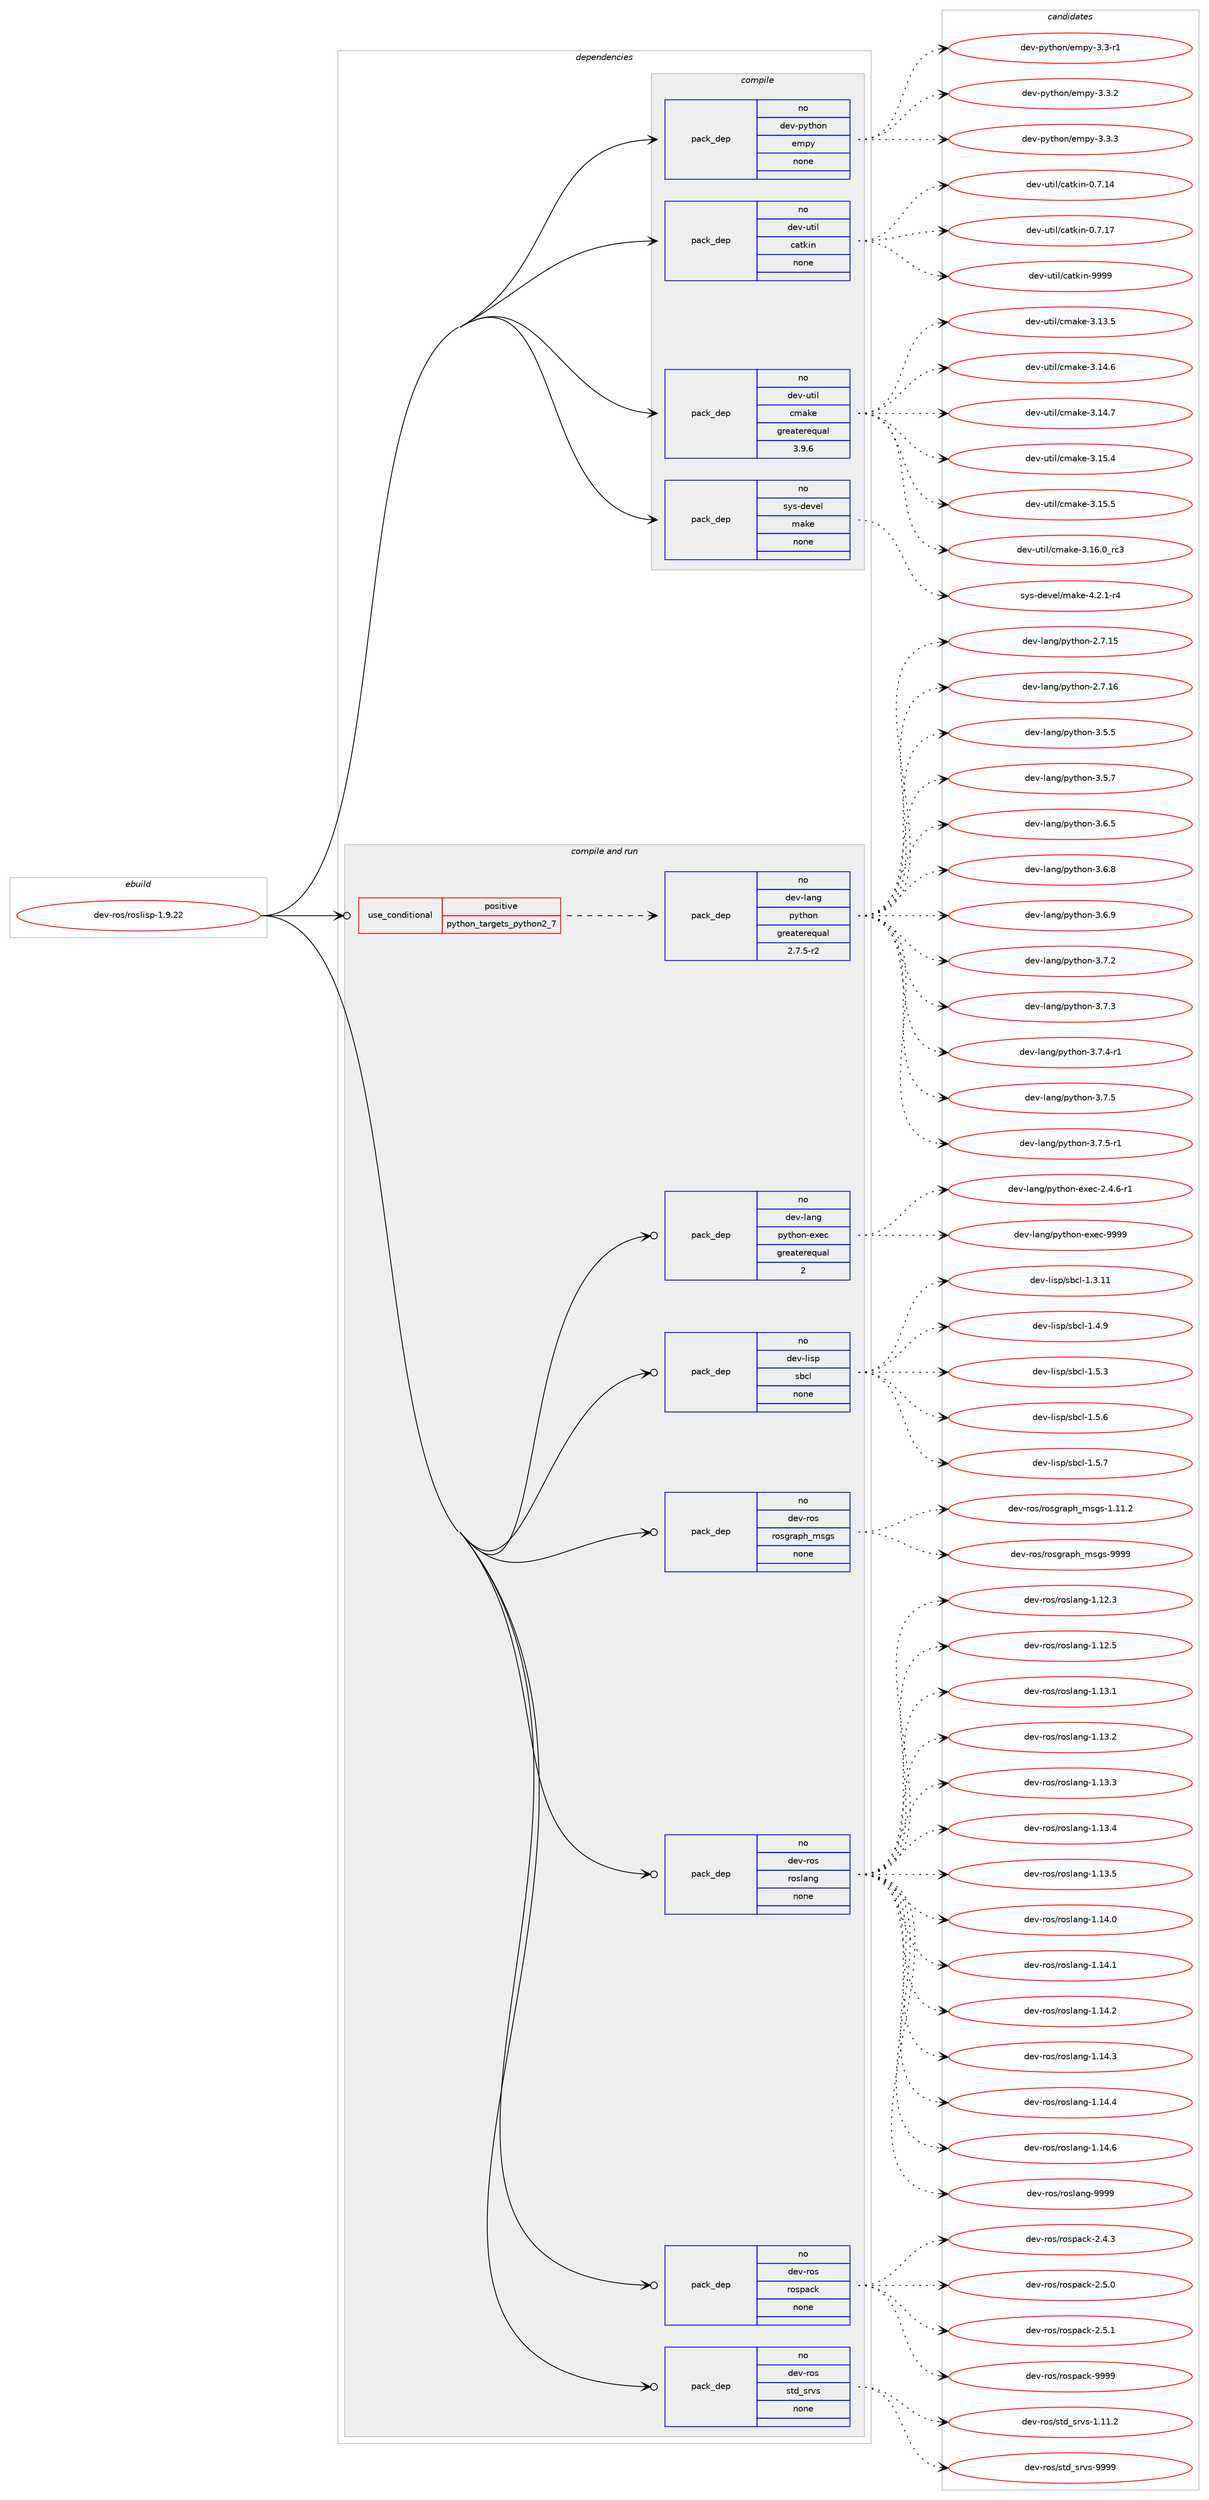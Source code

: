digraph prolog {

# *************
# Graph options
# *************

newrank=true;
concentrate=true;
compound=true;
graph [rankdir=LR,fontname=Helvetica,fontsize=10,ranksep=1.5];#, ranksep=2.5, nodesep=0.2];
edge  [arrowhead=vee];
node  [fontname=Helvetica,fontsize=10];

# **********
# The ebuild
# **********

subgraph cluster_leftcol {
color=gray;
rank=same;
label=<<i>ebuild</i>>;
id [label="dev-ros/roslisp-1.9.22", color=red, width=4, href="../dev-ros/roslisp-1.9.22.svg"];
}

# ****************
# The dependencies
# ****************

subgraph cluster_midcol {
color=gray;
label=<<i>dependencies</i>>;
subgraph cluster_compile {
fillcolor="#eeeeee";
style=filled;
label=<<i>compile</i>>;
subgraph pack495295 {
dependency661937 [label=<<TABLE BORDER="0" CELLBORDER="1" CELLSPACING="0" CELLPADDING="4" WIDTH="220"><TR><TD ROWSPAN="6" CELLPADDING="30">pack_dep</TD></TR><TR><TD WIDTH="110">no</TD></TR><TR><TD>dev-python</TD></TR><TR><TD>empy</TD></TR><TR><TD>none</TD></TR><TR><TD></TD></TR></TABLE>>, shape=none, color=blue];
}
id:e -> dependency661937:w [weight=20,style="solid",arrowhead="vee"];
subgraph pack495296 {
dependency661938 [label=<<TABLE BORDER="0" CELLBORDER="1" CELLSPACING="0" CELLPADDING="4" WIDTH="220"><TR><TD ROWSPAN="6" CELLPADDING="30">pack_dep</TD></TR><TR><TD WIDTH="110">no</TD></TR><TR><TD>dev-util</TD></TR><TR><TD>catkin</TD></TR><TR><TD>none</TD></TR><TR><TD></TD></TR></TABLE>>, shape=none, color=blue];
}
id:e -> dependency661938:w [weight=20,style="solid",arrowhead="vee"];
subgraph pack495297 {
dependency661939 [label=<<TABLE BORDER="0" CELLBORDER="1" CELLSPACING="0" CELLPADDING="4" WIDTH="220"><TR><TD ROWSPAN="6" CELLPADDING="30">pack_dep</TD></TR><TR><TD WIDTH="110">no</TD></TR><TR><TD>dev-util</TD></TR><TR><TD>cmake</TD></TR><TR><TD>greaterequal</TD></TR><TR><TD>3.9.6</TD></TR></TABLE>>, shape=none, color=blue];
}
id:e -> dependency661939:w [weight=20,style="solid",arrowhead="vee"];
subgraph pack495298 {
dependency661940 [label=<<TABLE BORDER="0" CELLBORDER="1" CELLSPACING="0" CELLPADDING="4" WIDTH="220"><TR><TD ROWSPAN="6" CELLPADDING="30">pack_dep</TD></TR><TR><TD WIDTH="110">no</TD></TR><TR><TD>sys-devel</TD></TR><TR><TD>make</TD></TR><TR><TD>none</TD></TR><TR><TD></TD></TR></TABLE>>, shape=none, color=blue];
}
id:e -> dependency661940:w [weight=20,style="solid",arrowhead="vee"];
}
subgraph cluster_compileandrun {
fillcolor="#eeeeee";
style=filled;
label=<<i>compile and run</i>>;
subgraph cond154736 {
dependency661941 [label=<<TABLE BORDER="0" CELLBORDER="1" CELLSPACING="0" CELLPADDING="4"><TR><TD ROWSPAN="3" CELLPADDING="10">use_conditional</TD></TR><TR><TD>positive</TD></TR><TR><TD>python_targets_python2_7</TD></TR></TABLE>>, shape=none, color=red];
subgraph pack495299 {
dependency661942 [label=<<TABLE BORDER="0" CELLBORDER="1" CELLSPACING="0" CELLPADDING="4" WIDTH="220"><TR><TD ROWSPAN="6" CELLPADDING="30">pack_dep</TD></TR><TR><TD WIDTH="110">no</TD></TR><TR><TD>dev-lang</TD></TR><TR><TD>python</TD></TR><TR><TD>greaterequal</TD></TR><TR><TD>2.7.5-r2</TD></TR></TABLE>>, shape=none, color=blue];
}
dependency661941:e -> dependency661942:w [weight=20,style="dashed",arrowhead="vee"];
}
id:e -> dependency661941:w [weight=20,style="solid",arrowhead="odotvee"];
subgraph pack495300 {
dependency661943 [label=<<TABLE BORDER="0" CELLBORDER="1" CELLSPACING="0" CELLPADDING="4" WIDTH="220"><TR><TD ROWSPAN="6" CELLPADDING="30">pack_dep</TD></TR><TR><TD WIDTH="110">no</TD></TR><TR><TD>dev-lang</TD></TR><TR><TD>python-exec</TD></TR><TR><TD>greaterequal</TD></TR><TR><TD>2</TD></TR></TABLE>>, shape=none, color=blue];
}
id:e -> dependency661943:w [weight=20,style="solid",arrowhead="odotvee"];
subgraph pack495301 {
dependency661944 [label=<<TABLE BORDER="0" CELLBORDER="1" CELLSPACING="0" CELLPADDING="4" WIDTH="220"><TR><TD ROWSPAN="6" CELLPADDING="30">pack_dep</TD></TR><TR><TD WIDTH="110">no</TD></TR><TR><TD>dev-lisp</TD></TR><TR><TD>sbcl</TD></TR><TR><TD>none</TD></TR><TR><TD></TD></TR></TABLE>>, shape=none, color=blue];
}
id:e -> dependency661944:w [weight=20,style="solid",arrowhead="odotvee"];
subgraph pack495302 {
dependency661945 [label=<<TABLE BORDER="0" CELLBORDER="1" CELLSPACING="0" CELLPADDING="4" WIDTH="220"><TR><TD ROWSPAN="6" CELLPADDING="30">pack_dep</TD></TR><TR><TD WIDTH="110">no</TD></TR><TR><TD>dev-ros</TD></TR><TR><TD>rosgraph_msgs</TD></TR><TR><TD>none</TD></TR><TR><TD></TD></TR></TABLE>>, shape=none, color=blue];
}
id:e -> dependency661945:w [weight=20,style="solid",arrowhead="odotvee"];
subgraph pack495303 {
dependency661946 [label=<<TABLE BORDER="0" CELLBORDER="1" CELLSPACING="0" CELLPADDING="4" WIDTH="220"><TR><TD ROWSPAN="6" CELLPADDING="30">pack_dep</TD></TR><TR><TD WIDTH="110">no</TD></TR><TR><TD>dev-ros</TD></TR><TR><TD>roslang</TD></TR><TR><TD>none</TD></TR><TR><TD></TD></TR></TABLE>>, shape=none, color=blue];
}
id:e -> dependency661946:w [weight=20,style="solid",arrowhead="odotvee"];
subgraph pack495304 {
dependency661947 [label=<<TABLE BORDER="0" CELLBORDER="1" CELLSPACING="0" CELLPADDING="4" WIDTH="220"><TR><TD ROWSPAN="6" CELLPADDING="30">pack_dep</TD></TR><TR><TD WIDTH="110">no</TD></TR><TR><TD>dev-ros</TD></TR><TR><TD>rospack</TD></TR><TR><TD>none</TD></TR><TR><TD></TD></TR></TABLE>>, shape=none, color=blue];
}
id:e -> dependency661947:w [weight=20,style="solid",arrowhead="odotvee"];
subgraph pack495305 {
dependency661948 [label=<<TABLE BORDER="0" CELLBORDER="1" CELLSPACING="0" CELLPADDING="4" WIDTH="220"><TR><TD ROWSPAN="6" CELLPADDING="30">pack_dep</TD></TR><TR><TD WIDTH="110">no</TD></TR><TR><TD>dev-ros</TD></TR><TR><TD>std_srvs</TD></TR><TR><TD>none</TD></TR><TR><TD></TD></TR></TABLE>>, shape=none, color=blue];
}
id:e -> dependency661948:w [weight=20,style="solid",arrowhead="odotvee"];
}
subgraph cluster_run {
fillcolor="#eeeeee";
style=filled;
label=<<i>run</i>>;
}
}

# **************
# The candidates
# **************

subgraph cluster_choices {
rank=same;
color=gray;
label=<<i>candidates</i>>;

subgraph choice495295 {
color=black;
nodesep=1;
choice1001011184511212111610411111047101109112121455146514511449 [label="dev-python/empy-3.3-r1", color=red, width=4,href="../dev-python/empy-3.3-r1.svg"];
choice1001011184511212111610411111047101109112121455146514650 [label="dev-python/empy-3.3.2", color=red, width=4,href="../dev-python/empy-3.3.2.svg"];
choice1001011184511212111610411111047101109112121455146514651 [label="dev-python/empy-3.3.3", color=red, width=4,href="../dev-python/empy-3.3.3.svg"];
dependency661937:e -> choice1001011184511212111610411111047101109112121455146514511449:w [style=dotted,weight="100"];
dependency661937:e -> choice1001011184511212111610411111047101109112121455146514650:w [style=dotted,weight="100"];
dependency661937:e -> choice1001011184511212111610411111047101109112121455146514651:w [style=dotted,weight="100"];
}
subgraph choice495296 {
color=black;
nodesep=1;
choice1001011184511711610510847999711610710511045484655464952 [label="dev-util/catkin-0.7.14", color=red, width=4,href="../dev-util/catkin-0.7.14.svg"];
choice1001011184511711610510847999711610710511045484655464955 [label="dev-util/catkin-0.7.17", color=red, width=4,href="../dev-util/catkin-0.7.17.svg"];
choice100101118451171161051084799971161071051104557575757 [label="dev-util/catkin-9999", color=red, width=4,href="../dev-util/catkin-9999.svg"];
dependency661938:e -> choice1001011184511711610510847999711610710511045484655464952:w [style=dotted,weight="100"];
dependency661938:e -> choice1001011184511711610510847999711610710511045484655464955:w [style=dotted,weight="100"];
dependency661938:e -> choice100101118451171161051084799971161071051104557575757:w [style=dotted,weight="100"];
}
subgraph choice495297 {
color=black;
nodesep=1;
choice1001011184511711610510847991099710710145514649514653 [label="dev-util/cmake-3.13.5", color=red, width=4,href="../dev-util/cmake-3.13.5.svg"];
choice1001011184511711610510847991099710710145514649524654 [label="dev-util/cmake-3.14.6", color=red, width=4,href="../dev-util/cmake-3.14.6.svg"];
choice1001011184511711610510847991099710710145514649524655 [label="dev-util/cmake-3.14.7", color=red, width=4,href="../dev-util/cmake-3.14.7.svg"];
choice1001011184511711610510847991099710710145514649534652 [label="dev-util/cmake-3.15.4", color=red, width=4,href="../dev-util/cmake-3.15.4.svg"];
choice1001011184511711610510847991099710710145514649534653 [label="dev-util/cmake-3.15.5", color=red, width=4,href="../dev-util/cmake-3.15.5.svg"];
choice1001011184511711610510847991099710710145514649544648951149951 [label="dev-util/cmake-3.16.0_rc3", color=red, width=4,href="../dev-util/cmake-3.16.0_rc3.svg"];
dependency661939:e -> choice1001011184511711610510847991099710710145514649514653:w [style=dotted,weight="100"];
dependency661939:e -> choice1001011184511711610510847991099710710145514649524654:w [style=dotted,weight="100"];
dependency661939:e -> choice1001011184511711610510847991099710710145514649524655:w [style=dotted,weight="100"];
dependency661939:e -> choice1001011184511711610510847991099710710145514649534652:w [style=dotted,weight="100"];
dependency661939:e -> choice1001011184511711610510847991099710710145514649534653:w [style=dotted,weight="100"];
dependency661939:e -> choice1001011184511711610510847991099710710145514649544648951149951:w [style=dotted,weight="100"];
}
subgraph choice495298 {
color=black;
nodesep=1;
choice1151211154510010111810110847109971071014552465046494511452 [label="sys-devel/make-4.2.1-r4", color=red, width=4,href="../sys-devel/make-4.2.1-r4.svg"];
dependency661940:e -> choice1151211154510010111810110847109971071014552465046494511452:w [style=dotted,weight="100"];
}
subgraph choice495299 {
color=black;
nodesep=1;
choice10010111845108971101034711212111610411111045504655464953 [label="dev-lang/python-2.7.15", color=red, width=4,href="../dev-lang/python-2.7.15.svg"];
choice10010111845108971101034711212111610411111045504655464954 [label="dev-lang/python-2.7.16", color=red, width=4,href="../dev-lang/python-2.7.16.svg"];
choice100101118451089711010347112121116104111110455146534653 [label="dev-lang/python-3.5.5", color=red, width=4,href="../dev-lang/python-3.5.5.svg"];
choice100101118451089711010347112121116104111110455146534655 [label="dev-lang/python-3.5.7", color=red, width=4,href="../dev-lang/python-3.5.7.svg"];
choice100101118451089711010347112121116104111110455146544653 [label="dev-lang/python-3.6.5", color=red, width=4,href="../dev-lang/python-3.6.5.svg"];
choice100101118451089711010347112121116104111110455146544656 [label="dev-lang/python-3.6.8", color=red, width=4,href="../dev-lang/python-3.6.8.svg"];
choice100101118451089711010347112121116104111110455146544657 [label="dev-lang/python-3.6.9", color=red, width=4,href="../dev-lang/python-3.6.9.svg"];
choice100101118451089711010347112121116104111110455146554650 [label="dev-lang/python-3.7.2", color=red, width=4,href="../dev-lang/python-3.7.2.svg"];
choice100101118451089711010347112121116104111110455146554651 [label="dev-lang/python-3.7.3", color=red, width=4,href="../dev-lang/python-3.7.3.svg"];
choice1001011184510897110103471121211161041111104551465546524511449 [label="dev-lang/python-3.7.4-r1", color=red, width=4,href="../dev-lang/python-3.7.4-r1.svg"];
choice100101118451089711010347112121116104111110455146554653 [label="dev-lang/python-3.7.5", color=red, width=4,href="../dev-lang/python-3.7.5.svg"];
choice1001011184510897110103471121211161041111104551465546534511449 [label="dev-lang/python-3.7.5-r1", color=red, width=4,href="../dev-lang/python-3.7.5-r1.svg"];
dependency661942:e -> choice10010111845108971101034711212111610411111045504655464953:w [style=dotted,weight="100"];
dependency661942:e -> choice10010111845108971101034711212111610411111045504655464954:w [style=dotted,weight="100"];
dependency661942:e -> choice100101118451089711010347112121116104111110455146534653:w [style=dotted,weight="100"];
dependency661942:e -> choice100101118451089711010347112121116104111110455146534655:w [style=dotted,weight="100"];
dependency661942:e -> choice100101118451089711010347112121116104111110455146544653:w [style=dotted,weight="100"];
dependency661942:e -> choice100101118451089711010347112121116104111110455146544656:w [style=dotted,weight="100"];
dependency661942:e -> choice100101118451089711010347112121116104111110455146544657:w [style=dotted,weight="100"];
dependency661942:e -> choice100101118451089711010347112121116104111110455146554650:w [style=dotted,weight="100"];
dependency661942:e -> choice100101118451089711010347112121116104111110455146554651:w [style=dotted,weight="100"];
dependency661942:e -> choice1001011184510897110103471121211161041111104551465546524511449:w [style=dotted,weight="100"];
dependency661942:e -> choice100101118451089711010347112121116104111110455146554653:w [style=dotted,weight="100"];
dependency661942:e -> choice1001011184510897110103471121211161041111104551465546534511449:w [style=dotted,weight="100"];
}
subgraph choice495300 {
color=black;
nodesep=1;
choice10010111845108971101034711212111610411111045101120101994550465246544511449 [label="dev-lang/python-exec-2.4.6-r1", color=red, width=4,href="../dev-lang/python-exec-2.4.6-r1.svg"];
choice10010111845108971101034711212111610411111045101120101994557575757 [label="dev-lang/python-exec-9999", color=red, width=4,href="../dev-lang/python-exec-9999.svg"];
dependency661943:e -> choice10010111845108971101034711212111610411111045101120101994550465246544511449:w [style=dotted,weight="100"];
dependency661943:e -> choice10010111845108971101034711212111610411111045101120101994557575757:w [style=dotted,weight="100"];
}
subgraph choice495301 {
color=black;
nodesep=1;
choice1001011184510810511511247115989910845494651464949 [label="dev-lisp/sbcl-1.3.11", color=red, width=4,href="../dev-lisp/sbcl-1.3.11.svg"];
choice10010111845108105115112471159899108454946524657 [label="dev-lisp/sbcl-1.4.9", color=red, width=4,href="../dev-lisp/sbcl-1.4.9.svg"];
choice10010111845108105115112471159899108454946534651 [label="dev-lisp/sbcl-1.5.3", color=red, width=4,href="../dev-lisp/sbcl-1.5.3.svg"];
choice10010111845108105115112471159899108454946534654 [label="dev-lisp/sbcl-1.5.6", color=red, width=4,href="../dev-lisp/sbcl-1.5.6.svg"];
choice10010111845108105115112471159899108454946534655 [label="dev-lisp/sbcl-1.5.7", color=red, width=4,href="../dev-lisp/sbcl-1.5.7.svg"];
dependency661944:e -> choice1001011184510810511511247115989910845494651464949:w [style=dotted,weight="100"];
dependency661944:e -> choice10010111845108105115112471159899108454946524657:w [style=dotted,weight="100"];
dependency661944:e -> choice10010111845108105115112471159899108454946534651:w [style=dotted,weight="100"];
dependency661944:e -> choice10010111845108105115112471159899108454946534654:w [style=dotted,weight="100"];
dependency661944:e -> choice10010111845108105115112471159899108454946534655:w [style=dotted,weight="100"];
}
subgraph choice495302 {
color=black;
nodesep=1;
choice1001011184511411111547114111115103114971121049510911510311545494649494650 [label="dev-ros/rosgraph_msgs-1.11.2", color=red, width=4,href="../dev-ros/rosgraph_msgs-1.11.2.svg"];
choice100101118451141111154711411111510311497112104951091151031154557575757 [label="dev-ros/rosgraph_msgs-9999", color=red, width=4,href="../dev-ros/rosgraph_msgs-9999.svg"];
dependency661945:e -> choice1001011184511411111547114111115103114971121049510911510311545494649494650:w [style=dotted,weight="100"];
dependency661945:e -> choice100101118451141111154711411111510311497112104951091151031154557575757:w [style=dotted,weight="100"];
}
subgraph choice495303 {
color=black;
nodesep=1;
choice10010111845114111115471141111151089711010345494649504651 [label="dev-ros/roslang-1.12.3", color=red, width=4,href="../dev-ros/roslang-1.12.3.svg"];
choice10010111845114111115471141111151089711010345494649504653 [label="dev-ros/roslang-1.12.5", color=red, width=4,href="../dev-ros/roslang-1.12.5.svg"];
choice10010111845114111115471141111151089711010345494649514649 [label="dev-ros/roslang-1.13.1", color=red, width=4,href="../dev-ros/roslang-1.13.1.svg"];
choice10010111845114111115471141111151089711010345494649514650 [label="dev-ros/roslang-1.13.2", color=red, width=4,href="../dev-ros/roslang-1.13.2.svg"];
choice10010111845114111115471141111151089711010345494649514651 [label="dev-ros/roslang-1.13.3", color=red, width=4,href="../dev-ros/roslang-1.13.3.svg"];
choice10010111845114111115471141111151089711010345494649514652 [label="dev-ros/roslang-1.13.4", color=red, width=4,href="../dev-ros/roslang-1.13.4.svg"];
choice10010111845114111115471141111151089711010345494649514653 [label="dev-ros/roslang-1.13.5", color=red, width=4,href="../dev-ros/roslang-1.13.5.svg"];
choice10010111845114111115471141111151089711010345494649524648 [label="dev-ros/roslang-1.14.0", color=red, width=4,href="../dev-ros/roslang-1.14.0.svg"];
choice10010111845114111115471141111151089711010345494649524649 [label="dev-ros/roslang-1.14.1", color=red, width=4,href="../dev-ros/roslang-1.14.1.svg"];
choice10010111845114111115471141111151089711010345494649524650 [label="dev-ros/roslang-1.14.2", color=red, width=4,href="../dev-ros/roslang-1.14.2.svg"];
choice10010111845114111115471141111151089711010345494649524651 [label="dev-ros/roslang-1.14.3", color=red, width=4,href="../dev-ros/roslang-1.14.3.svg"];
choice10010111845114111115471141111151089711010345494649524652 [label="dev-ros/roslang-1.14.4", color=red, width=4,href="../dev-ros/roslang-1.14.4.svg"];
choice10010111845114111115471141111151089711010345494649524654 [label="dev-ros/roslang-1.14.6", color=red, width=4,href="../dev-ros/roslang-1.14.6.svg"];
choice1001011184511411111547114111115108971101034557575757 [label="dev-ros/roslang-9999", color=red, width=4,href="../dev-ros/roslang-9999.svg"];
dependency661946:e -> choice10010111845114111115471141111151089711010345494649504651:w [style=dotted,weight="100"];
dependency661946:e -> choice10010111845114111115471141111151089711010345494649504653:w [style=dotted,weight="100"];
dependency661946:e -> choice10010111845114111115471141111151089711010345494649514649:w [style=dotted,weight="100"];
dependency661946:e -> choice10010111845114111115471141111151089711010345494649514650:w [style=dotted,weight="100"];
dependency661946:e -> choice10010111845114111115471141111151089711010345494649514651:w [style=dotted,weight="100"];
dependency661946:e -> choice10010111845114111115471141111151089711010345494649514652:w [style=dotted,weight="100"];
dependency661946:e -> choice10010111845114111115471141111151089711010345494649514653:w [style=dotted,weight="100"];
dependency661946:e -> choice10010111845114111115471141111151089711010345494649524648:w [style=dotted,weight="100"];
dependency661946:e -> choice10010111845114111115471141111151089711010345494649524649:w [style=dotted,weight="100"];
dependency661946:e -> choice10010111845114111115471141111151089711010345494649524650:w [style=dotted,weight="100"];
dependency661946:e -> choice10010111845114111115471141111151089711010345494649524651:w [style=dotted,weight="100"];
dependency661946:e -> choice10010111845114111115471141111151089711010345494649524652:w [style=dotted,weight="100"];
dependency661946:e -> choice10010111845114111115471141111151089711010345494649524654:w [style=dotted,weight="100"];
dependency661946:e -> choice1001011184511411111547114111115108971101034557575757:w [style=dotted,weight="100"];
}
subgraph choice495304 {
color=black;
nodesep=1;
choice10010111845114111115471141111151129799107455046524651 [label="dev-ros/rospack-2.4.3", color=red, width=4,href="../dev-ros/rospack-2.4.3.svg"];
choice10010111845114111115471141111151129799107455046534648 [label="dev-ros/rospack-2.5.0", color=red, width=4,href="../dev-ros/rospack-2.5.0.svg"];
choice10010111845114111115471141111151129799107455046534649 [label="dev-ros/rospack-2.5.1", color=red, width=4,href="../dev-ros/rospack-2.5.1.svg"];
choice100101118451141111154711411111511297991074557575757 [label="dev-ros/rospack-9999", color=red, width=4,href="../dev-ros/rospack-9999.svg"];
dependency661947:e -> choice10010111845114111115471141111151129799107455046524651:w [style=dotted,weight="100"];
dependency661947:e -> choice10010111845114111115471141111151129799107455046534648:w [style=dotted,weight="100"];
dependency661947:e -> choice10010111845114111115471141111151129799107455046534649:w [style=dotted,weight="100"];
dependency661947:e -> choice100101118451141111154711411111511297991074557575757:w [style=dotted,weight="100"];
}
subgraph choice495305 {
color=black;
nodesep=1;
choice10010111845114111115471151161009511511411811545494649494650 [label="dev-ros/std_srvs-1.11.2", color=red, width=4,href="../dev-ros/std_srvs-1.11.2.svg"];
choice1001011184511411111547115116100951151141181154557575757 [label="dev-ros/std_srvs-9999", color=red, width=4,href="../dev-ros/std_srvs-9999.svg"];
dependency661948:e -> choice10010111845114111115471151161009511511411811545494649494650:w [style=dotted,weight="100"];
dependency661948:e -> choice1001011184511411111547115116100951151141181154557575757:w [style=dotted,weight="100"];
}
}

}
